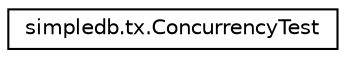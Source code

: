 digraph "Graphical Class Hierarchy"
{
  edge [fontname="Helvetica",fontsize="10",labelfontname="Helvetica",labelfontsize="10"];
  node [fontname="Helvetica",fontsize="10",shape=record];
  rankdir="LR";
  Node0 [label="simpledb.tx.ConcurrencyTest",height=0.2,width=0.4,color="black", fillcolor="white", style="filled",URL="$classsimpledb_1_1tx_1_1ConcurrencyTest.html"];
}
